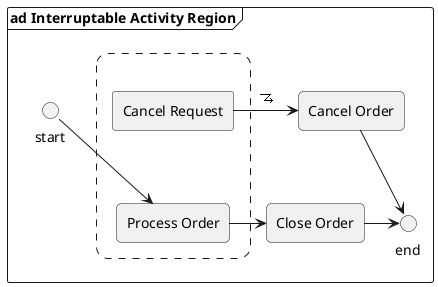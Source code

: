     @startuml
    hide stereotype
    ''skinparam linetype ortho
    skinparam rectangle {
        roundCorner<<interruptable>> 25
        roundCorner<<start>> 25
        roundCorner<<process>> 10

        backgroundColor<<start>> black
    }
    skinparam shadowing false

    sprite $interruptzigzag [16x16/16] {
    0000000000000000
    0000000000000000
    0000000000000000
    0000000000000000
    000FFFFFFFFFFF00
    000000000000F000
    00000000000F0000
    0000000000F00000
    000000000F000F00
    00000000F00000F0
    0000000FFFFFFFFF
    00000000000000F0
    0000000000000F00
    0000000000000000
    0000000000000000
    0000000000000000
    }

    frame "ad Interruptable Activity Region" {

    rectangle " " <<interruptable>> #line.dashed {
            rectangle "Process Order" as process <<process>>
            rectangle "Cancel Request" as cancelreq
    }

    rectangle "Close Order" as close <<process>>

    rectangle "Cancel Order" as cancel <<process>>

    process -right-> close

    start -down-> process

    close -> end

    cancel --> end

    cancelreq -> cancel: <$interruptzigzag>

    '' layout

    cancelreq -[hidden]down-> process

    }

    @enduml